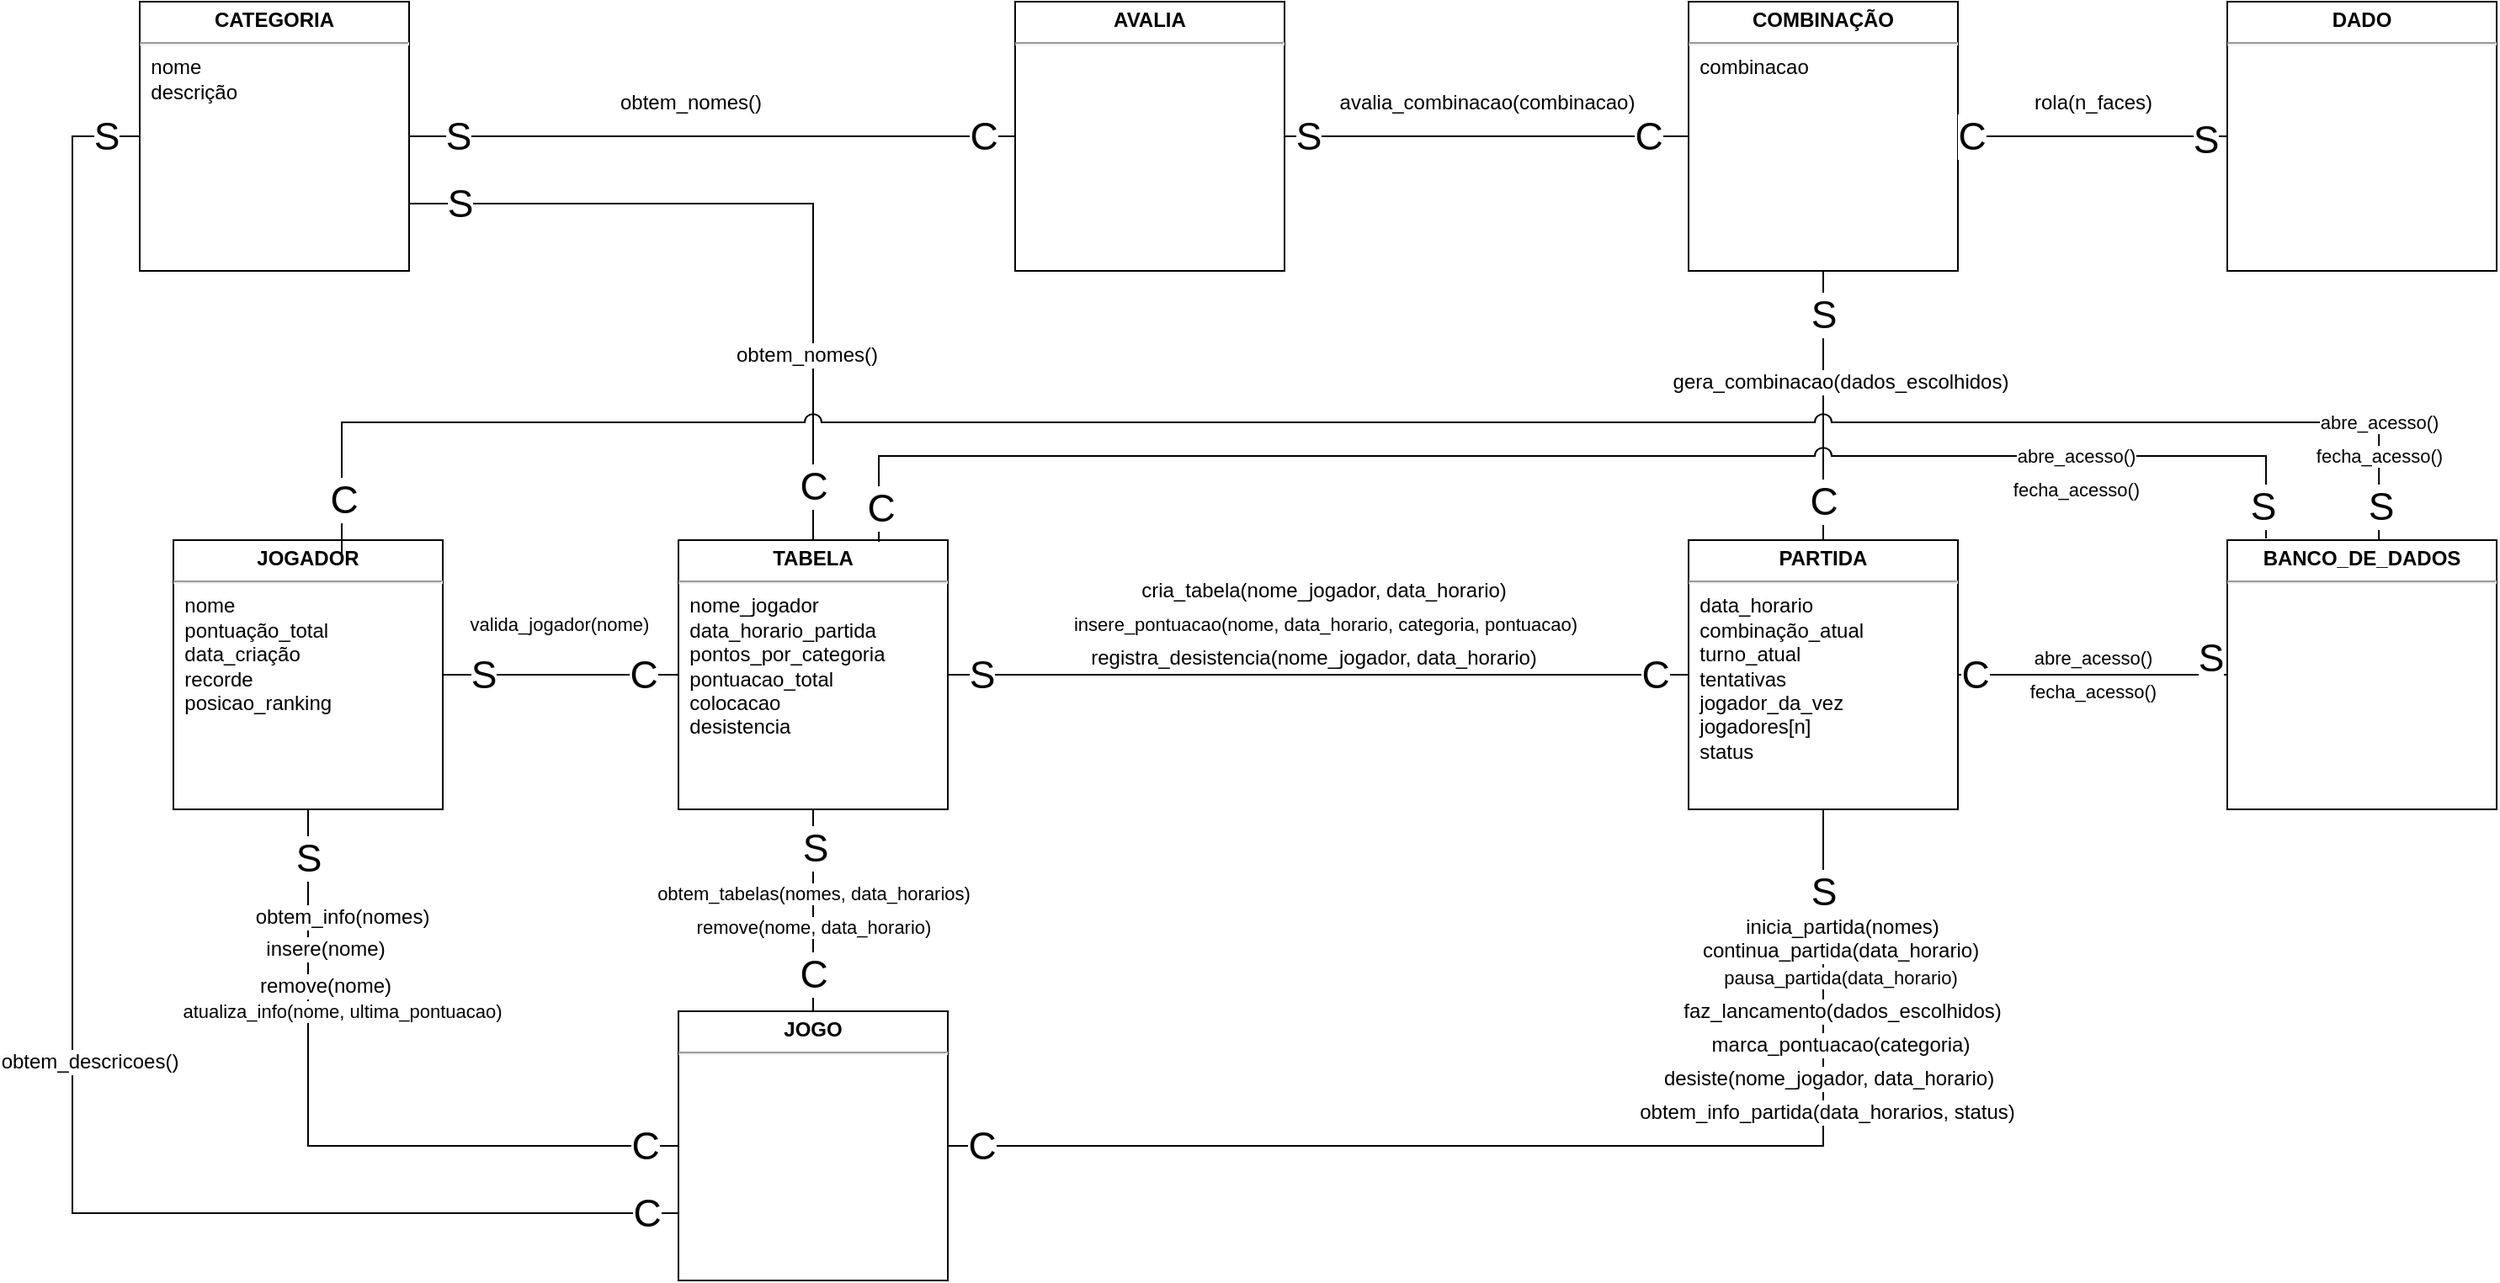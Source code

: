 <mxfile version="12.9.13" type="device"><diagram name="Page-1" id="a7904f86-f2b4-8e86-fa97-74104820619b"><mxGraphModel dx="1968" dy="1354" grid="1" gridSize="10" guides="1" tooltips="1" connect="1" arrows="1" fold="1" page="1" pageScale="1" pageWidth="1100" pageHeight="850" background="#ffffff" math="0" shadow="0"><root><mxCell id="0"/><mxCell id="1" parent="0"/><mxCell id="ZKkIMZM3JUSMUp5qVfVh-187" style="edgeStyle=orthogonalEdgeStyle;rounded=0;orthogonalLoop=1;jettySize=auto;html=1;exitX=0.5;exitY=0;exitDx=0;exitDy=0;entryX=0.5;entryY=1;entryDx=0;entryDy=0;endArrow=none;endFill=0;" parent="1" source="ZKkIMZM3JUSMUp5qVfVh-52" target="ZKkIMZM3JUSMUp5qVfVh-56" edge="1"><mxGeometry relative="1" as="geometry"><Array as="points"><mxPoint x="-560" y="-240"/><mxPoint x="-560" y="-240"/></Array></mxGeometry></mxCell><mxCell id="ZKkIMZM3JUSMUp5qVfVh-188" value="&lt;font style=&quot;font-size: 23px&quot;&gt;C&lt;/font&gt;" style="edgeLabel;html=1;align=center;verticalAlign=middle;resizable=0;points=[];" parent="ZKkIMZM3JUSMUp5qVfVh-187" vertex="1" connectable="0"><mxGeometry x="-0.8" y="-2" relative="1" as="geometry"><mxPoint x="-2" y="-10" as="offset"/></mxGeometry></mxCell><mxCell id="ZKkIMZM3JUSMUp5qVfVh-189" value="&lt;font style=&quot;font-size: 23px&quot;&gt;S&lt;/font&gt;" style="edgeLabel;html=1;align=center;verticalAlign=middle;resizable=0;points=[];" parent="ZKkIMZM3JUSMUp5qVfVh-187" vertex="1" connectable="0"><mxGeometry x="0.76" y="-1" relative="1" as="geometry"><mxPoint y="8" as="offset"/></mxGeometry></mxCell><mxCell id="ZKkIMZM3JUSMUp5qVfVh-191" value="&lt;font style=&quot;font-size: 11px&quot;&gt;obtem_tabelas(nomes, data_horarios)&lt;/font&gt;" style="edgeLabel;html=1;align=center;verticalAlign=middle;resizable=0;points=[];" parent="ZKkIMZM3JUSMUp5qVfVh-187" vertex="1" connectable="0"><mxGeometry x="-0.225" relative="1" as="geometry"><mxPoint y="-24.0" as="offset"/></mxGeometry></mxCell><mxCell id="ZKkIMZM3JUSMUp5qVfVh-198" value="remove(nome, data_horario)" style="edgeLabel;html=1;align=center;verticalAlign=middle;resizable=0;points=[];" parent="ZKkIMZM3JUSMUp5qVfVh-187" vertex="1" connectable="0"><mxGeometry x="-0.217" y="-2" relative="1" as="geometry"><mxPoint x="-2" y="-3" as="offset"/></mxGeometry></mxCell><mxCell id="ZKkIMZM3JUSMUp5qVfVh-52" value="&lt;p style=&quot;margin: 4px 0px 0px ; text-align: center&quot;&gt;&lt;b&gt;JOGO&lt;/b&gt;&lt;/p&gt;&lt;hr&gt;&amp;nbsp;&amp;nbsp;&lt;br&gt;&amp;nbsp;&amp;nbsp;" style="verticalAlign=top;align=left;overflow=fill;fontSize=12;fontFamily=Helvetica;html=1;rounded=0;shadow=0;comic=0;labelBackgroundColor=none;strokeWidth=1" parent="1" vertex="1"><mxGeometry x="-640" y="-200" width="160" height="160" as="geometry"/></mxCell><mxCell id="ZKkIMZM3JUSMUp5qVfVh-53" value="&lt;div style=&quot;margin: 4px 0px 0px 0px&quot;&gt;&lt;b&gt;PARTIDA&lt;/b&gt;&lt;/div&gt;&lt;hr&gt;&lt;div style=&quot;text-align: left&quot;&gt;&lt;span&gt;&amp;nbsp; data_&lt;/span&gt;&lt;span&gt;horario&lt;/span&gt;&lt;/div&gt;&lt;div style=&quot;text-align: left&quot;&gt;&lt;span&gt;&amp;nbsp; combinação_atual&lt;/span&gt;&lt;/div&gt;&lt;div style=&quot;text-align: left&quot;&gt;&lt;span&gt;&amp;nbsp; turno_atual&lt;/span&gt;&lt;/div&gt;&lt;div style=&quot;text-align: left&quot;&gt;&amp;nbsp; tentativas&lt;/div&gt;&lt;div style=&quot;text-align: left&quot;&gt;&lt;span&gt;&amp;nbsp; jogador_da_vez&lt;/span&gt;&lt;/div&gt;&lt;div style=&quot;text-align: left&quot;&gt;&lt;span&gt;&amp;nbsp; jogadores[n]&lt;/span&gt;&lt;/div&gt;&lt;div style=&quot;text-align: left&quot;&gt;&lt;span&gt;&amp;nbsp; status&lt;/span&gt;&lt;/div&gt;&lt;div style=&quot;text-align: left&quot;&gt;&lt;span&gt;&amp;nbsp;&amp;nbsp;&lt;/span&gt;&lt;/div&gt;" style="verticalAlign=top;align=center;overflow=fill;fontSize=12;fontFamily=Helvetica;html=1;rounded=0;shadow=0;comic=0;labelBackgroundColor=none;strokeWidth=1;spacingTop=17;" parent="1" vertex="1"><mxGeometry x="-40" y="-480" width="160" height="160" as="geometry"/></mxCell><mxCell id="ZKkIMZM3JUSMUp5qVfVh-55" value="&lt;p style=&quot;margin: 4px 0px 0px ; text-align: center&quot;&gt;&lt;b&gt;COMBINAÇÃO&lt;/b&gt;&lt;/p&gt;&lt;hr&gt;&amp;nbsp; combinacao" style="verticalAlign=top;align=left;overflow=fill;fontSize=12;fontFamily=Helvetica;html=1;rounded=0;shadow=0;comic=0;labelBackgroundColor=none;strokeWidth=1" parent="1" vertex="1"><mxGeometry x="-40" y="-800" width="160" height="160" as="geometry"/></mxCell><mxCell id="ZKkIMZM3JUSMUp5qVfVh-183" style="edgeStyle=orthogonalEdgeStyle;rounded=0;orthogonalLoop=1;jettySize=auto;html=1;exitX=0;exitY=0.5;exitDx=0;exitDy=0;entryX=1;entryY=0.5;entryDx=0;entryDy=0;endArrow=none;endFill=0;" parent="1" source="ZKkIMZM3JUSMUp5qVfVh-56" target="ZKkIMZM3JUSMUp5qVfVh-85" edge="1"><mxGeometry relative="1" as="geometry"/></mxCell><mxCell id="ZKkIMZM3JUSMUp5qVfVh-184" value="&lt;font style=&quot;font-size: 23px&quot;&gt;C&lt;/font&gt;" style="edgeLabel;html=1;align=center;verticalAlign=middle;resizable=0;points=[];" parent="ZKkIMZM3JUSMUp5qVfVh-183" vertex="1" connectable="0"><mxGeometry x="-0.825" y="4" relative="1" as="geometry"><mxPoint x="-9.17" y="-4" as="offset"/></mxGeometry></mxCell><mxCell id="ZKkIMZM3JUSMUp5qVfVh-185" value="&lt;font style=&quot;font-size: 23px&quot;&gt;S&lt;/font&gt;" style="edgeLabel;html=1;align=center;verticalAlign=middle;resizable=0;points=[];" parent="ZKkIMZM3JUSMUp5qVfVh-183" vertex="1" connectable="0"><mxGeometry x="0.703" y="-3" relative="1" as="geometry"><mxPoint x="2.5" y="3" as="offset"/></mxGeometry></mxCell><mxCell id="ZKkIMZM3JUSMUp5qVfVh-186" value="valida_jogador(nome)" style="edgeLabel;html=1;align=center;verticalAlign=middle;resizable=0;points=[];" parent="ZKkIMZM3JUSMUp5qVfVh-183" vertex="1" connectable="0"><mxGeometry x="0.167" relative="1" as="geometry"><mxPoint x="10" y="-30" as="offset"/></mxGeometry></mxCell><mxCell id="ZKkIMZM3JUSMUp5qVfVh-56" value="&lt;p style=&quot;text-align: center ; margin: 4px 0px 0px&quot;&gt;&lt;b&gt;TABELA&lt;/b&gt;&lt;/p&gt;&lt;hr&gt;&amp;nbsp; nome_jogador&lt;br&gt;&amp;nbsp; data_horario_partida&lt;br&gt;&amp;nbsp; pontos_por_categoria&lt;br&gt;&amp;nbsp; pontuacao_total&lt;br&gt;&amp;nbsp; colocacao&lt;br&gt;&amp;nbsp; desistencia" style="verticalAlign=top;align=left;overflow=fill;fontSize=12;fontFamily=Helvetica;html=1;rounded=0;shadow=0;comic=0;labelBackgroundColor=none;strokeWidth=1" parent="1" vertex="1"><mxGeometry x="-640" y="-480" width="160" height="160" as="geometry"/></mxCell><mxCell id="ZKkIMZM3JUSMUp5qVfVh-59" value="&lt;p style=&quot;margin: 4px 0px 0px ; text-align: center&quot;&gt;&lt;b&gt;CATEGORIA&lt;/b&gt;&lt;/p&gt;&lt;hr&gt;&amp;nbsp; nome&lt;br&gt;&amp;nbsp; descrição" style="verticalAlign=top;align=left;overflow=fill;fontSize=12;fontFamily=Helvetica;html=1;rounded=0;shadow=0;comic=0;labelBackgroundColor=none;strokeWidth=1" parent="1" vertex="1"><mxGeometry x="-960" y="-800" width="160" height="160" as="geometry"/></mxCell><mxCell id="ZKkIMZM3JUSMUp5qVfVh-60" value="&lt;p style=&quot;margin: 4px 0px 0px ; text-align: center&quot;&gt;&lt;b&gt;AVALIA&lt;/b&gt;&lt;/p&gt;&lt;hr&gt;" style="verticalAlign=top;align=left;overflow=fill;fontSize=12;fontFamily=Helvetica;html=1;rounded=0;shadow=0;comic=0;labelBackgroundColor=none;strokeWidth=1" parent="1" vertex="1"><mxGeometry x="-440" y="-800" width="160" height="160" as="geometry"/></mxCell><mxCell id="ZKkIMZM3JUSMUp5qVfVh-61" value="&lt;p style=&quot;margin: 4px 0px 0px ; text-align: center&quot;&gt;&lt;b&gt;DADO&lt;/b&gt;&lt;/p&gt;&lt;hr&gt;" style="verticalAlign=top;align=left;overflow=fill;fontSize=12;fontFamily=Helvetica;html=1;rounded=0;shadow=0;comic=0;labelBackgroundColor=none;strokeWidth=1" parent="1" vertex="1"><mxGeometry x="280" y="-800" width="160" height="160" as="geometry"/></mxCell><mxCell id="ZKkIMZM3JUSMUp5qVfVh-85" value="&lt;p style=&quot;margin: 4px 0px 0px ; text-align: center&quot;&gt;&lt;b&gt;JOGADOR&lt;/b&gt;&lt;/p&gt;&lt;hr&gt;&amp;nbsp; nome&lt;br&gt;&amp;nbsp; pontuação_total&lt;br&gt;&amp;nbsp; data_criação&lt;br&gt;&amp;nbsp; recorde&lt;br&gt;&amp;nbsp; posicao_ranking" style="verticalAlign=top;align=left;overflow=fill;fontSize=12;fontFamily=Helvetica;html=1;rounded=0;shadow=0;comic=0;labelBackgroundColor=none;strokeWidth=1;spacing=2;spacingLeft=0;" parent="1" vertex="1"><mxGeometry x="-940" y="-480" width="160" height="160" as="geometry"/></mxCell><mxCell id="ZKkIMZM3JUSMUp5qVfVh-118" style="edgeStyle=orthogonalEdgeStyle;rounded=0;orthogonalLoop=1;jettySize=auto;html=1;entryX=0.5;entryY=1;entryDx=0;entryDy=0;endArrow=none;endFill=0;exitX=1;exitY=0.5;exitDx=0;exitDy=0;" parent="1" source="ZKkIMZM3JUSMUp5qVfVh-52" target="ZKkIMZM3JUSMUp5qVfVh-53" edge="1"><mxGeometry relative="1" as="geometry"><mxPoint x="-160" y="-110" as="targetPoint"/><mxPoint x="-480" y="-110" as="sourcePoint"/></mxGeometry></mxCell><mxCell id="ZKkIMZM3JUSMUp5qVfVh-121" value="&lt;font style=&quot;font-size: 23px&quot;&gt;C&lt;/font&gt;" style="edgeLabel;html=1;align=center;verticalAlign=middle;resizable=0;points=[];" parent="ZKkIMZM3JUSMUp5qVfVh-118" vertex="1" connectable="0"><mxGeometry x="-0.897" relative="1" as="geometry"><mxPoint x="-17.14" as="offset"/></mxGeometry></mxCell><mxCell id="ZKkIMZM3JUSMUp5qVfVh-123" value="&lt;font style=&quot;font-size: 23px&quot;&gt;S&lt;/font&gt;" style="edgeLabel;html=1;align=center;verticalAlign=middle;resizable=0;points=[];" parent="ZKkIMZM3JUSMUp5qVfVh-118" vertex="1" connectable="0"><mxGeometry x="0.865" y="-2" relative="1" as="geometry"><mxPoint x="-2.01" as="offset"/></mxGeometry></mxCell><mxCell id="ZKkIMZM3JUSMUp5qVfVh-159" value="&lt;font style=&quot;font-size: 12px&quot;&gt;inicia_partida(nomes)&lt;/font&gt;" style="edgeLabel;html=1;align=center;verticalAlign=middle;resizable=0;points=[];" parent="ZKkIMZM3JUSMUp5qVfVh-118" vertex="1" connectable="0"><mxGeometry x="0.243" y="43" relative="1" as="geometry"><mxPoint x="82.86" y="-87" as="offset"/></mxGeometry></mxCell><mxCell id="ZKkIMZM3JUSMUp5qVfVh-160" value="&lt;font style=&quot;font-size: 12px&quot;&gt;faz_lancamento(dados_escolhidos)&lt;/font&gt;" style="edgeLabel;html=1;align=center;verticalAlign=middle;resizable=0;points=[];" parent="ZKkIMZM3JUSMUp5qVfVh-118" vertex="1" connectable="0"><mxGeometry x="0.243" y="35" relative="1" as="geometry"><mxPoint x="82.86" y="-45" as="offset"/></mxGeometry></mxCell><mxCell id="ZKkIMZM3JUSMUp5qVfVh-162" value="&lt;font style=&quot;font-size: 12px&quot;&gt;marca_pontuacao(categoria)&lt;/font&gt;" style="edgeLabel;html=1;align=center;verticalAlign=middle;resizable=0;points=[];" parent="ZKkIMZM3JUSMUp5qVfVh-118" vertex="1" connectable="0"><mxGeometry x="0.25" y="19" relative="1" as="geometry"><mxPoint x="80" y="-41" as="offset"/></mxGeometry></mxCell><mxCell id="ZKkIMZM3JUSMUp5qVfVh-192" value="&lt;font style=&quot;font-size: 12px&quot;&gt;desiste(nome_jogador, data_horario)&lt;/font&gt;" style="edgeLabel;html=1;align=center;verticalAlign=middle;resizable=0;points=[];" parent="ZKkIMZM3JUSMUp5qVfVh-118" vertex="1" connectable="0"><mxGeometry x="0.445" y="36" relative="1" as="geometry"><mxPoint x="39" y="-40" as="offset"/></mxGeometry></mxCell><mxCell id="ZKkIMZM3JUSMUp5qVfVh-193" value="&lt;font style=&quot;font-size: 12px&quot;&gt;obtem_info_partida(data_horarios, status)&lt;/font&gt;" style="edgeLabel;html=1;align=center;verticalAlign=middle;resizable=0;points=[];" parent="ZKkIMZM3JUSMUp5qVfVh-118" vertex="1" connectable="0"><mxGeometry x="0.445" y="39" relative="1" as="geometry"><mxPoint x="41" y="-20" as="offset"/></mxGeometry></mxCell><mxCell id="ZKkIMZM3JUSMUp5qVfVh-194" value="&lt;font style=&quot;font-size: 12px&quot;&gt;continua_partida(data_horario)&lt;/font&gt;" style="edgeLabel;html=1;align=center;verticalAlign=middle;resizable=0;points=[];" parent="ZKkIMZM3JUSMUp5qVfVh-118" vertex="1" connectable="0"><mxGeometry x="0.766" y="1" relative="1" as="geometry"><mxPoint x="10.98" as="offset"/></mxGeometry></mxCell><mxCell id="MuSyHQrs41AmT0mBoB78-1" value="pausa_partida(data_horario)" style="edgeLabel;html=1;align=center;verticalAlign=middle;resizable=0;points=[];" parent="ZKkIMZM3JUSMUp5qVfVh-118" vertex="1" connectable="0"><mxGeometry x="0.444" y="90" relative="1" as="geometry"><mxPoint x="100" y="-100" as="offset"/></mxGeometry></mxCell><mxCell id="ZKkIMZM3JUSMUp5qVfVh-125" style="edgeStyle=orthogonalEdgeStyle;rounded=0;orthogonalLoop=1;jettySize=auto;html=1;entryX=0.5;entryY=1;entryDx=0;entryDy=0;endArrow=none;endFill=0;exitX=0;exitY=0.5;exitDx=0;exitDy=0;" parent="1" source="ZKkIMZM3JUSMUp5qVfVh-52" target="ZKkIMZM3JUSMUp5qVfVh-85" edge="1"><mxGeometry relative="1" as="geometry"><mxPoint x="-350" y="-230" as="targetPoint"/><mxPoint x="-500" y="-90" as="sourcePoint"/></mxGeometry></mxCell><mxCell id="ZKkIMZM3JUSMUp5qVfVh-126" value="&lt;font style=&quot;font-size: 23px&quot;&gt;C&lt;/font&gt;" style="edgeLabel;html=1;align=center;verticalAlign=middle;resizable=0;points=[];" parent="ZKkIMZM3JUSMUp5qVfVh-125" vertex="1" connectable="0"><mxGeometry x="-0.897" relative="1" as="geometry"><mxPoint x="1.43" as="offset"/></mxGeometry></mxCell><mxCell id="ZKkIMZM3JUSMUp5qVfVh-127" value="&lt;font style=&quot;font-size: 23px&quot;&gt;S&lt;/font&gt;" style="edgeLabel;html=1;align=center;verticalAlign=middle;resizable=0;points=[];" parent="ZKkIMZM3JUSMUp5qVfVh-125" vertex="1" connectable="0"><mxGeometry x="0.865" y="-2" relative="1" as="geometry"><mxPoint x="-2.01" as="offset"/></mxGeometry></mxCell><mxCell id="ZKkIMZM3JUSMUp5qVfVh-156" value="&lt;span style=&quot;font-size: 12px&quot;&gt;insere(nome)&lt;/span&gt;" style="edgeLabel;html=1;align=center;verticalAlign=middle;resizable=0;points=[];" parent="ZKkIMZM3JUSMUp5qVfVh-125" vertex="1" connectable="0"><mxGeometry x="0.242" y="-46" relative="1" as="geometry"><mxPoint x="-36.0" y="-75.96" as="offset"/></mxGeometry></mxCell><mxCell id="ZKkIMZM3JUSMUp5qVfVh-157" value="&lt;font style=&quot;font-size: 12px&quot;&gt;obtem_info(nomes)&lt;/font&gt;" style="edgeLabel;html=1;align=center;verticalAlign=middle;resizable=0;points=[];" parent="ZKkIMZM3JUSMUp5qVfVh-125" vertex="1" connectable="0"><mxGeometry x="0.25" y="-34" relative="1" as="geometry"><mxPoint x="-13.95" y="-93.6" as="offset"/></mxGeometry></mxCell><mxCell id="ZKkIMZM3JUSMUp5qVfVh-196" value="&lt;font style=&quot;font-size: 12px&quot;&gt;remove(nome)&lt;/font&gt;" style="edgeLabel;html=1;align=center;verticalAlign=middle;resizable=0;points=[];" parent="ZKkIMZM3JUSMUp5qVfVh-125" vertex="1" connectable="0"><mxGeometry x="0.073" y="-80" relative="1" as="geometry"><mxPoint x="-69.94" y="-90.08" as="offset"/></mxGeometry></mxCell><mxCell id="2Xj7HTLLRwtcWc2GtLEe-1" value="atualiza_info(nome, ultima_pontuacao)" style="edgeLabel;html=1;align=center;verticalAlign=middle;resizable=0;points=[];" parent="ZKkIMZM3JUSMUp5qVfVh-125" vertex="1" connectable="0"><mxGeometry x="0.043" y="-81" relative="1" as="geometry"><mxPoint x="19" y="1" as="offset"/></mxGeometry></mxCell><mxCell id="ZKkIMZM3JUSMUp5qVfVh-132" style="edgeStyle=orthogonalEdgeStyle;rounded=0;orthogonalLoop=1;jettySize=auto;html=1;endArrow=none;endFill=0;exitX=0;exitY=0.5;exitDx=0;exitDy=0;entryX=1;entryY=0.5;entryDx=0;entryDy=0;" parent="1" source="ZKkIMZM3JUSMUp5qVfVh-53" target="ZKkIMZM3JUSMUp5qVfVh-56" edge="1"><mxGeometry relative="1" as="geometry"><mxPoint x="-450" y="-360" as="targetPoint"/><mxPoint x="-460" y="-410.59" as="sourcePoint"/></mxGeometry></mxCell><mxCell id="ZKkIMZM3JUSMUp5qVfVh-133" value="&lt;font style=&quot;font-size: 23px&quot;&gt;C&lt;/font&gt;" style="edgeLabel;html=1;align=center;verticalAlign=middle;resizable=0;points=[];" parent="ZKkIMZM3JUSMUp5qVfVh-132" vertex="1" connectable="0"><mxGeometry x="-0.897" relative="1" as="geometry"><mxPoint x="2.35" as="offset"/></mxGeometry></mxCell><mxCell id="ZKkIMZM3JUSMUp5qVfVh-134" value="&lt;font style=&quot;font-size: 23px&quot;&gt;S&lt;/font&gt;" style="edgeLabel;html=1;align=center;verticalAlign=middle;resizable=0;points=[];" parent="ZKkIMZM3JUSMUp5qVfVh-132" vertex="1" connectable="0"><mxGeometry x="0.865" y="-2" relative="1" as="geometry"><mxPoint x="-9.41" y="2" as="offset"/></mxGeometry></mxCell><mxCell id="ZKkIMZM3JUSMUp5qVfVh-166" value="&lt;font style=&quot;font-size: 12px&quot;&gt;cria_tabela(nome_jogador, data_horario)&lt;/font&gt;" style="edgeLabel;html=1;align=center;verticalAlign=middle;resizable=0;points=[];" parent="ZKkIMZM3JUSMUp5qVfVh-132" vertex="1" connectable="0"><mxGeometry x="0.138" y="-1" relative="1" as="geometry"><mxPoint x="33.33" y="-49" as="offset"/></mxGeometry></mxCell><mxCell id="ZKkIMZM3JUSMUp5qVfVh-167" value="&lt;font style=&quot;font-size: 11px&quot;&gt;insere_pontuacao(nome, data_horario, categoria, pontuacao)&lt;/font&gt;" style="edgeLabel;html=1;align=center;verticalAlign=middle;resizable=0;points=[];" parent="ZKkIMZM3JUSMUp5qVfVh-132" vertex="1" connectable="0"><mxGeometry x="0.196" y="-4" relative="1" as="geometry"><mxPoint x="46.67" y="-26" as="offset"/></mxGeometry></mxCell><mxCell id="ZKkIMZM3JUSMUp5qVfVh-195" value="&lt;font style=&quot;font-size: 12px&quot;&gt;registra_desistencia(nome_jogador, data_horario)&lt;/font&gt;" style="edgeLabel;html=1;align=center;verticalAlign=middle;resizable=0;points=[];" parent="ZKkIMZM3JUSMUp5qVfVh-132" vertex="1" connectable="0"><mxGeometry x="0.028" y="3" relative="1" as="geometry"><mxPoint x="2.88" y="-13" as="offset"/></mxGeometry></mxCell><mxCell id="ZKkIMZM3JUSMUp5qVfVh-135" style="edgeStyle=orthogonalEdgeStyle;rounded=0;orthogonalLoop=1;jettySize=auto;html=1;entryX=0.5;entryY=1;entryDx=0;entryDy=0;endArrow=none;endFill=0;exitX=0.5;exitY=0;exitDx=0;exitDy=0;" parent="1" source="ZKkIMZM3JUSMUp5qVfVh-53" target="ZKkIMZM3JUSMUp5qVfVh-55" edge="1"><mxGeometry relative="1" as="geometry"><mxPoint x="-830" y="-590" as="targetPoint"/><mxPoint x="-450" y="-430" as="sourcePoint"/></mxGeometry></mxCell><mxCell id="ZKkIMZM3JUSMUp5qVfVh-136" value="&lt;font style=&quot;font-size: 23px&quot;&gt;C&lt;/font&gt;" style="edgeLabel;html=1;align=center;verticalAlign=middle;resizable=0;points=[];" parent="ZKkIMZM3JUSMUp5qVfVh-135" vertex="1" connectable="0"><mxGeometry x="-0.897" relative="1" as="geometry"><mxPoint y="-15.29" as="offset"/></mxGeometry></mxCell><mxCell id="ZKkIMZM3JUSMUp5qVfVh-137" value="&lt;font style=&quot;font-size: 23px&quot;&gt;S&lt;/font&gt;" style="edgeLabel;html=1;align=center;verticalAlign=middle;resizable=0;points=[];" parent="ZKkIMZM3JUSMUp5qVfVh-135" vertex="1" connectable="0"><mxGeometry x="0.865" y="-2" relative="1" as="geometry"><mxPoint x="-2" y="15" as="offset"/></mxGeometry></mxCell><mxCell id="ZKkIMZM3JUSMUp5qVfVh-169" value="&lt;font style=&quot;font-size: 12px&quot;&gt;gera_combinacao(dados_escolhidos)&lt;/font&gt;" style="edgeLabel;html=1;align=center;verticalAlign=middle;resizable=0;points=[];" parent="ZKkIMZM3JUSMUp5qVfVh-135" vertex="1" connectable="0"><mxGeometry x="0.173" y="-1" relative="1" as="geometry"><mxPoint x="9" as="offset"/></mxGeometry></mxCell><mxCell id="ZKkIMZM3JUSMUp5qVfVh-138" style="edgeStyle=orthogonalEdgeStyle;rounded=0;orthogonalLoop=1;jettySize=auto;html=1;endArrow=none;endFill=0;entryX=1;entryY=0.5;entryDx=0;entryDy=0;exitX=0;exitY=0.5;exitDx=0;exitDy=0;" parent="1" source="ZKkIMZM3JUSMUp5qVfVh-55" target="ZKkIMZM3JUSMUp5qVfVh-60" edge="1"><mxGeometry relative="1" as="geometry"><mxPoint x="-290" y="-730" as="targetPoint"/><mxPoint x="-130" y="-670" as="sourcePoint"/><Array as="points"/></mxGeometry></mxCell><mxCell id="ZKkIMZM3JUSMUp5qVfVh-139" value="&lt;font style=&quot;font-size: 23px&quot;&gt;C&lt;/font&gt;" style="edgeLabel;html=1;align=center;verticalAlign=middle;resizable=0;points=[];" parent="ZKkIMZM3JUSMUp5qVfVh-138" vertex="1" connectable="0"><mxGeometry x="-0.897" relative="1" as="geometry"><mxPoint x="-11.43" as="offset"/></mxGeometry></mxCell><mxCell id="ZKkIMZM3JUSMUp5qVfVh-140" value="&lt;font style=&quot;font-size: 23px&quot;&gt;S&lt;/font&gt;" style="edgeLabel;html=1;align=center;verticalAlign=middle;resizable=0;points=[];" parent="ZKkIMZM3JUSMUp5qVfVh-138" vertex="1" connectable="0"><mxGeometry x="0.865" y="-2" relative="1" as="geometry"><mxPoint x="-2" y="2" as="offset"/></mxGeometry></mxCell><mxCell id="ZKkIMZM3JUSMUp5qVfVh-171" value="&lt;font style=&quot;font-size: 12px&quot;&gt;avalia_combinacao(combinacao)&lt;/font&gt;" style="edgeLabel;html=1;align=center;verticalAlign=middle;resizable=0;points=[];" parent="ZKkIMZM3JUSMUp5qVfVh-138" vertex="1" connectable="0"><mxGeometry x="0.159" y="2" relative="1" as="geometry"><mxPoint x="18.57" y="-22" as="offset"/></mxGeometry></mxCell><mxCell id="ZKkIMZM3JUSMUp5qVfVh-141" style="edgeStyle=orthogonalEdgeStyle;rounded=0;orthogonalLoop=1;jettySize=auto;html=1;entryX=1;entryY=0.75;entryDx=0;entryDy=0;endArrow=none;endFill=0;exitX=0.5;exitY=0;exitDx=0;exitDy=0;" parent="1" source="ZKkIMZM3JUSMUp5qVfVh-56" target="ZKkIMZM3JUSMUp5qVfVh-59" edge="1"><mxGeometry relative="1" as="geometry"><mxPoint x="-810" y="-570" as="targetPoint"/><mxPoint x="-410" y="-330" as="sourcePoint"/></mxGeometry></mxCell><mxCell id="ZKkIMZM3JUSMUp5qVfVh-142" value="&lt;font style=&quot;font-size: 23px&quot;&gt;C&lt;/font&gt;" style="edgeLabel;html=1;align=center;verticalAlign=middle;resizable=0;points=[];" parent="ZKkIMZM3JUSMUp5qVfVh-141" vertex="1" connectable="0"><mxGeometry x="-0.897" relative="1" as="geometry"><mxPoint y="-9.71" as="offset"/></mxGeometry></mxCell><mxCell id="ZKkIMZM3JUSMUp5qVfVh-143" value="&lt;font style=&quot;font-size: 23px&quot;&gt;S&lt;/font&gt;" style="edgeLabel;html=1;align=center;verticalAlign=middle;resizable=0;points=[];" parent="ZKkIMZM3JUSMUp5qVfVh-141" vertex="1" connectable="0"><mxGeometry x="0.865" y="-2" relative="1" as="geometry"><mxPoint x="0.06" y="2" as="offset"/></mxGeometry></mxCell><mxCell id="ZKkIMZM3JUSMUp5qVfVh-173" value="&lt;font style=&quot;font-size: 12px&quot;&gt;obtem_nomes()&lt;/font&gt;" style="edgeLabel;html=1;align=center;verticalAlign=middle;resizable=0;points=[];" parent="ZKkIMZM3JUSMUp5qVfVh-141" vertex="1" connectable="0"><mxGeometry x="0.127" y="1" relative="1" as="geometry"><mxPoint x="44.18" y="89" as="offset"/></mxGeometry></mxCell><mxCell id="ZKkIMZM3JUSMUp5qVfVh-144" style="edgeStyle=orthogonalEdgeStyle;rounded=0;orthogonalLoop=1;jettySize=auto;html=1;endArrow=none;endFill=0;exitX=0;exitY=0.5;exitDx=0;exitDy=0;entryX=1;entryY=0.5;entryDx=0;entryDy=0;" parent="1" source="ZKkIMZM3JUSMUp5qVfVh-60" target="ZKkIMZM3JUSMUp5qVfVh-59" edge="1"><mxGeometry relative="1" as="geometry"><mxPoint x="-800" y="-740" as="targetPoint"/><mxPoint x="-910" y="-630" as="sourcePoint"/></mxGeometry></mxCell><mxCell id="ZKkIMZM3JUSMUp5qVfVh-145" value="&lt;font style=&quot;font-size: 23px&quot;&gt;C&lt;/font&gt;" style="edgeLabel;html=1;align=center;verticalAlign=middle;resizable=0;points=[];" parent="ZKkIMZM3JUSMUp5qVfVh-144" vertex="1" connectable="0"><mxGeometry x="-0.897" relative="1" as="geometry"><mxPoint x="-1.18" as="offset"/></mxGeometry></mxCell><mxCell id="ZKkIMZM3JUSMUp5qVfVh-146" value="&lt;font style=&quot;font-size: 23px&quot;&gt;S&lt;/font&gt;" style="edgeLabel;html=1;align=center;verticalAlign=middle;resizable=0;points=[];" parent="ZKkIMZM3JUSMUp5qVfVh-144" vertex="1" connectable="0"><mxGeometry x="0.865" y="-2" relative="1" as="geometry"><mxPoint x="4" y="2" as="offset"/></mxGeometry></mxCell><mxCell id="ZKkIMZM3JUSMUp5qVfVh-172" value="&lt;font style=&quot;font-size: 12px&quot;&gt;obtem_nomes()&lt;/font&gt;" style="edgeLabel;html=1;align=center;verticalAlign=middle;resizable=0;points=[];" parent="ZKkIMZM3JUSMUp5qVfVh-144" vertex="1" connectable="0"><mxGeometry x="0.093" y="-4" relative="1" as="geometry"><mxPoint x="2.86" y="-16" as="offset"/></mxGeometry></mxCell><mxCell id="ZKkIMZM3JUSMUp5qVfVh-147" style="edgeStyle=orthogonalEdgeStyle;rounded=0;orthogonalLoop=1;jettySize=auto;html=1;entryX=0;entryY=0.5;entryDx=0;entryDy=0;endArrow=none;endFill=0;exitX=1;exitY=0.5;exitDx=0;exitDy=0;" parent="1" source="ZKkIMZM3JUSMUp5qVfVh-55" target="ZKkIMZM3JUSMUp5qVfVh-61" edge="1"><mxGeometry relative="1" as="geometry"><mxPoint x="-290" y="-480" as="targetPoint"/><mxPoint x="110" y="-480" as="sourcePoint"/></mxGeometry></mxCell><mxCell id="ZKkIMZM3JUSMUp5qVfVh-148" value="&lt;font style=&quot;font-size: 23px&quot;&gt;C&lt;/font&gt;" style="edgeLabel;html=1;align=center;verticalAlign=middle;resizable=0;points=[];" parent="ZKkIMZM3JUSMUp5qVfVh-147" vertex="1" connectable="0"><mxGeometry x="-0.897" relative="1" as="geometry"><mxPoint as="offset"/></mxGeometry></mxCell><mxCell id="ZKkIMZM3JUSMUp5qVfVh-149" value="&lt;font style=&quot;font-size: 23px&quot;&gt;S&lt;/font&gt;" style="edgeLabel;html=1;align=center;verticalAlign=middle;resizable=0;points=[];" parent="ZKkIMZM3JUSMUp5qVfVh-147" vertex="1" connectable="0"><mxGeometry x="0.865" y="-2" relative="1" as="geometry"><mxPoint x="-2.01" as="offset"/></mxGeometry></mxCell><mxCell id="ZKkIMZM3JUSMUp5qVfVh-170" value="&lt;font style=&quot;font-size: 12px&quot;&gt;rola(n_faces)&lt;/font&gt;" style="edgeLabel;html=1;align=center;verticalAlign=middle;resizable=0;points=[];" parent="ZKkIMZM3JUSMUp5qVfVh-147" vertex="1" connectable="0"><mxGeometry x="0.001" y="-18" relative="1" as="geometry"><mxPoint y="-38" as="offset"/></mxGeometry></mxCell><mxCell id="ZKkIMZM3JUSMUp5qVfVh-175" style="edgeStyle=orthogonalEdgeStyle;rounded=0;orthogonalLoop=1;jettySize=auto;html=1;entryX=0;entryY=0.5;entryDx=0;entryDy=0;endArrow=none;endFill=0;exitX=0;exitY=0.75;exitDx=0;exitDy=0;" parent="1" source="ZKkIMZM3JUSMUp5qVfVh-52" target="ZKkIMZM3JUSMUp5qVfVh-59" edge="1"><mxGeometry relative="1" as="geometry"><mxPoint x="-1000" y="-180" as="targetPoint"/><mxPoint x="-800" y="-60" as="sourcePoint"/><Array as="points"><mxPoint x="-1000" y="-80"/><mxPoint x="-1000" y="-720"/></Array></mxGeometry></mxCell><mxCell id="ZKkIMZM3JUSMUp5qVfVh-176" value="&lt;font style=&quot;font-size: 23px&quot;&gt;C&lt;/font&gt;" style="edgeLabel;html=1;align=center;verticalAlign=middle;resizable=0;points=[];" parent="ZKkIMZM3JUSMUp5qVfVh-175" vertex="1" connectable="0"><mxGeometry x="-0.897" relative="1" as="geometry"><mxPoint x="34.29" as="offset"/></mxGeometry></mxCell><mxCell id="ZKkIMZM3JUSMUp5qVfVh-177" value="&lt;font style=&quot;font-size: 23px&quot;&gt;S&lt;/font&gt;" style="edgeLabel;html=1;align=center;verticalAlign=middle;resizable=0;points=[];" parent="ZKkIMZM3JUSMUp5qVfVh-175" vertex="1" connectable="0"><mxGeometry x="0.865" y="-2" relative="1" as="geometry"><mxPoint x="18" y="-30" as="offset"/></mxGeometry></mxCell><mxCell id="ZKkIMZM3JUSMUp5qVfVh-179" value="&lt;font style=&quot;font-size: 12px&quot;&gt;obtem_descricoes()&lt;/font&gt;" style="edgeLabel;html=1;align=center;verticalAlign=middle;resizable=0;points=[];" parent="ZKkIMZM3JUSMUp5qVfVh-175" vertex="1" connectable="0"><mxGeometry x="0.25" y="-34" relative="1" as="geometry"><mxPoint x="-24.06" y="200" as="offset"/></mxGeometry></mxCell><mxCell id="FQBFLl8KU9Z0r9E95Kbr-2" value="&lt;p style=&quot;margin: 4px 0px 0px ; text-align: center&quot;&gt;&lt;b&gt;BANCO_DE_DADOS&lt;/b&gt;&lt;/p&gt;&lt;hr&gt;" style="verticalAlign=top;align=left;overflow=fill;fontSize=12;fontFamily=Helvetica;html=1;rounded=0;shadow=0;comic=0;labelBackgroundColor=none;strokeWidth=1" vertex="1" parent="1"><mxGeometry x="280" y="-480" width="160" height="160" as="geometry"/></mxCell><mxCell id="FQBFLl8KU9Z0r9E95Kbr-4" style="edgeStyle=orthogonalEdgeStyle;rounded=0;orthogonalLoop=1;jettySize=auto;html=1;entryX=0;entryY=0.5;entryDx=0;entryDy=0;endArrow=none;endFill=0;exitX=1;exitY=0.5;exitDx=0;exitDy=0;" edge="1" parent="1" source="ZKkIMZM3JUSMUp5qVfVh-53" target="FQBFLl8KU9Z0r9E95Kbr-2"><mxGeometry relative="1" as="geometry"><mxPoint x="50" y="-630" as="targetPoint"/><mxPoint x="50" y="-470" as="sourcePoint"/></mxGeometry></mxCell><mxCell id="FQBFLl8KU9Z0r9E95Kbr-5" value="&lt;font style=&quot;font-size: 23px&quot;&gt;C&lt;/font&gt;" style="edgeLabel;html=1;align=center;verticalAlign=middle;resizable=0;points=[];" vertex="1" connectable="0" parent="FQBFLl8KU9Z0r9E95Kbr-4"><mxGeometry x="-0.897" relative="1" as="geometry"><mxPoint x="2" as="offset"/></mxGeometry></mxCell><mxCell id="FQBFLl8KU9Z0r9E95Kbr-6" value="&lt;font style=&quot;font-size: 23px&quot;&gt;S&lt;/font&gt;" style="edgeLabel;html=1;align=center;verticalAlign=middle;resizable=0;points=[];" vertex="1" connectable="0" parent="FQBFLl8KU9Z0r9E95Kbr-4"><mxGeometry x="0.865" y="-2" relative="1" as="geometry"><mxPoint x="1" y="-12" as="offset"/></mxGeometry></mxCell><mxCell id="FQBFLl8KU9Z0r9E95Kbr-18" value="fecha_acesso()" style="edgeLabel;html=1;align=center;verticalAlign=middle;resizable=0;points=[];" vertex="1" connectable="0" parent="FQBFLl8KU9Z0r9E95Kbr-4"><mxGeometry x="0.188" y="-2" relative="1" as="geometry"><mxPoint x="-15" y="8" as="offset"/></mxGeometry></mxCell><mxCell id="FQBFLl8KU9Z0r9E95Kbr-19" value="abre_acesso()" style="edgeLabel;html=1;align=center;verticalAlign=middle;resizable=0;points=[];" vertex="1" connectable="0" parent="FQBFLl8KU9Z0r9E95Kbr-4"><mxGeometry x="0.175" y="4" relative="1" as="geometry"><mxPoint x="-14" y="-6" as="offset"/></mxGeometry></mxCell><mxCell id="FQBFLl8KU9Z0r9E95Kbr-8" style="edgeStyle=orthogonalEdgeStyle;rounded=0;orthogonalLoop=1;jettySize=auto;html=1;endArrow=none;endFill=0;exitX=0.744;exitY=0.006;exitDx=0;exitDy=0;exitPerimeter=0;entryX=0.144;entryY=-0.006;entryDx=0;entryDy=0;entryPerimeter=0;jumpStyle=arc;jumpSize=10;" edge="1" parent="1" source="ZKkIMZM3JUSMUp5qVfVh-56" target="FQBFLl8KU9Z0r9E95Kbr-2"><mxGeometry relative="1" as="geometry"><mxPoint x="330" y="-570" as="targetPoint"/><mxPoint x="-460" y="-510" as="sourcePoint"/><Array as="points"><mxPoint x="-521" y="-530"/><mxPoint x="303" y="-530"/></Array></mxGeometry></mxCell><mxCell id="FQBFLl8KU9Z0r9E95Kbr-9" value="&lt;font style=&quot;font-size: 23px&quot;&gt;C&lt;/font&gt;" style="edgeLabel;html=1;align=center;verticalAlign=middle;resizable=0;points=[];" vertex="1" connectable="0" parent="FQBFLl8KU9Z0r9E95Kbr-8"><mxGeometry x="-0.897" relative="1" as="geometry"><mxPoint x="0.99" y="27.04" as="offset"/></mxGeometry></mxCell><mxCell id="FQBFLl8KU9Z0r9E95Kbr-10" value="&lt;font style=&quot;font-size: 23px&quot;&gt;S&lt;/font&gt;" style="edgeLabel;html=1;align=center;verticalAlign=middle;resizable=0;points=[];" vertex="1" connectable="0" parent="FQBFLl8KU9Z0r9E95Kbr-8"><mxGeometry x="0.865" y="-2" relative="1" as="geometry"><mxPoint x="10.96" y="28" as="offset"/></mxGeometry></mxCell><mxCell id="FQBFLl8KU9Z0r9E95Kbr-16" value="abre_acesso()" style="edgeLabel;html=1;align=center;verticalAlign=middle;resizable=0;points=[];" vertex="1" connectable="0" parent="FQBFLl8KU9Z0r9E95Kbr-8"><mxGeometry x="0.801" relative="1" as="geometry"><mxPoint x="-70.04" as="offset"/></mxGeometry></mxCell><mxCell id="FQBFLl8KU9Z0r9E95Kbr-17" value="fecha_acesso()" style="edgeLabel;html=1;align=center;verticalAlign=middle;resizable=0;points=[];" vertex="1" connectable="0" parent="FQBFLl8KU9Z0r9E95Kbr-8"><mxGeometry x="0.651" relative="1" as="geometry"><mxPoint x="-1.04" y="20" as="offset"/></mxGeometry></mxCell><mxCell id="FQBFLl8KU9Z0r9E95Kbr-11" style="edgeStyle=orthogonalEdgeStyle;rounded=0;orthogonalLoop=1;jettySize=auto;html=1;endArrow=none;endFill=0;exitX=0.625;exitY=0.063;exitDx=0;exitDy=0;exitPerimeter=0;entryX=0.563;entryY=0;entryDx=0;entryDy=0;entryPerimeter=0;jumpStyle=arc;jumpSize=10;" edge="1" parent="1" source="ZKkIMZM3JUSMUp5qVfVh-85" target="FQBFLl8KU9Z0r9E95Kbr-2"><mxGeometry relative="1" as="geometry"><mxPoint x="313.04" y="-500.96" as="targetPoint"/><mxPoint x="-510.96" y="-499.04" as="sourcePoint"/><Array as="points"><mxPoint x="-840" y="-550"/><mxPoint x="370" y="-550"/></Array></mxGeometry></mxCell><mxCell id="FQBFLl8KU9Z0r9E95Kbr-12" value="&lt;font style=&quot;font-size: 23px&quot;&gt;C&lt;/font&gt;" style="edgeLabel;html=1;align=center;verticalAlign=middle;resizable=0;points=[];" vertex="1" connectable="0" parent="FQBFLl8KU9Z0r9E95Kbr-11"><mxGeometry x="-0.897" relative="1" as="geometry"><mxPoint x="0.99" y="35.92" as="offset"/></mxGeometry></mxCell><mxCell id="FQBFLl8KU9Z0r9E95Kbr-13" value="&lt;font style=&quot;font-size: 23px&quot;&gt;S&lt;/font&gt;" style="edgeLabel;html=1;align=center;verticalAlign=middle;resizable=0;points=[];" vertex="1" connectable="0" parent="FQBFLl8KU9Z0r9E95Kbr-11"><mxGeometry x="0.865" y="-2" relative="1" as="geometry"><mxPoint x="22.08" y="48" as="offset"/></mxGeometry></mxCell><mxCell id="FQBFLl8KU9Z0r9E95Kbr-14" value="abre_acesso()" style="edgeLabel;html=1;align=center;verticalAlign=middle;resizable=0;points=[];" vertex="1" connectable="0" parent="FQBFLl8KU9Z0r9E95Kbr-11"><mxGeometry x="0.907" y="-1" relative="1" as="geometry"><mxPoint x="0.9" y="-6.82" as="offset"/></mxGeometry></mxCell><mxCell id="FQBFLl8KU9Z0r9E95Kbr-15" value="fecha_acesso()" style="edgeLabel;html=1;align=center;verticalAlign=middle;resizable=0;points=[];" vertex="1" connectable="0" parent="FQBFLl8KU9Z0r9E95Kbr-11"><mxGeometry x="0.929" relative="1" as="geometry"><mxPoint x="-0.09" y="-1.82" as="offset"/></mxGeometry></mxCell></root></mxGraphModel></diagram></mxfile>